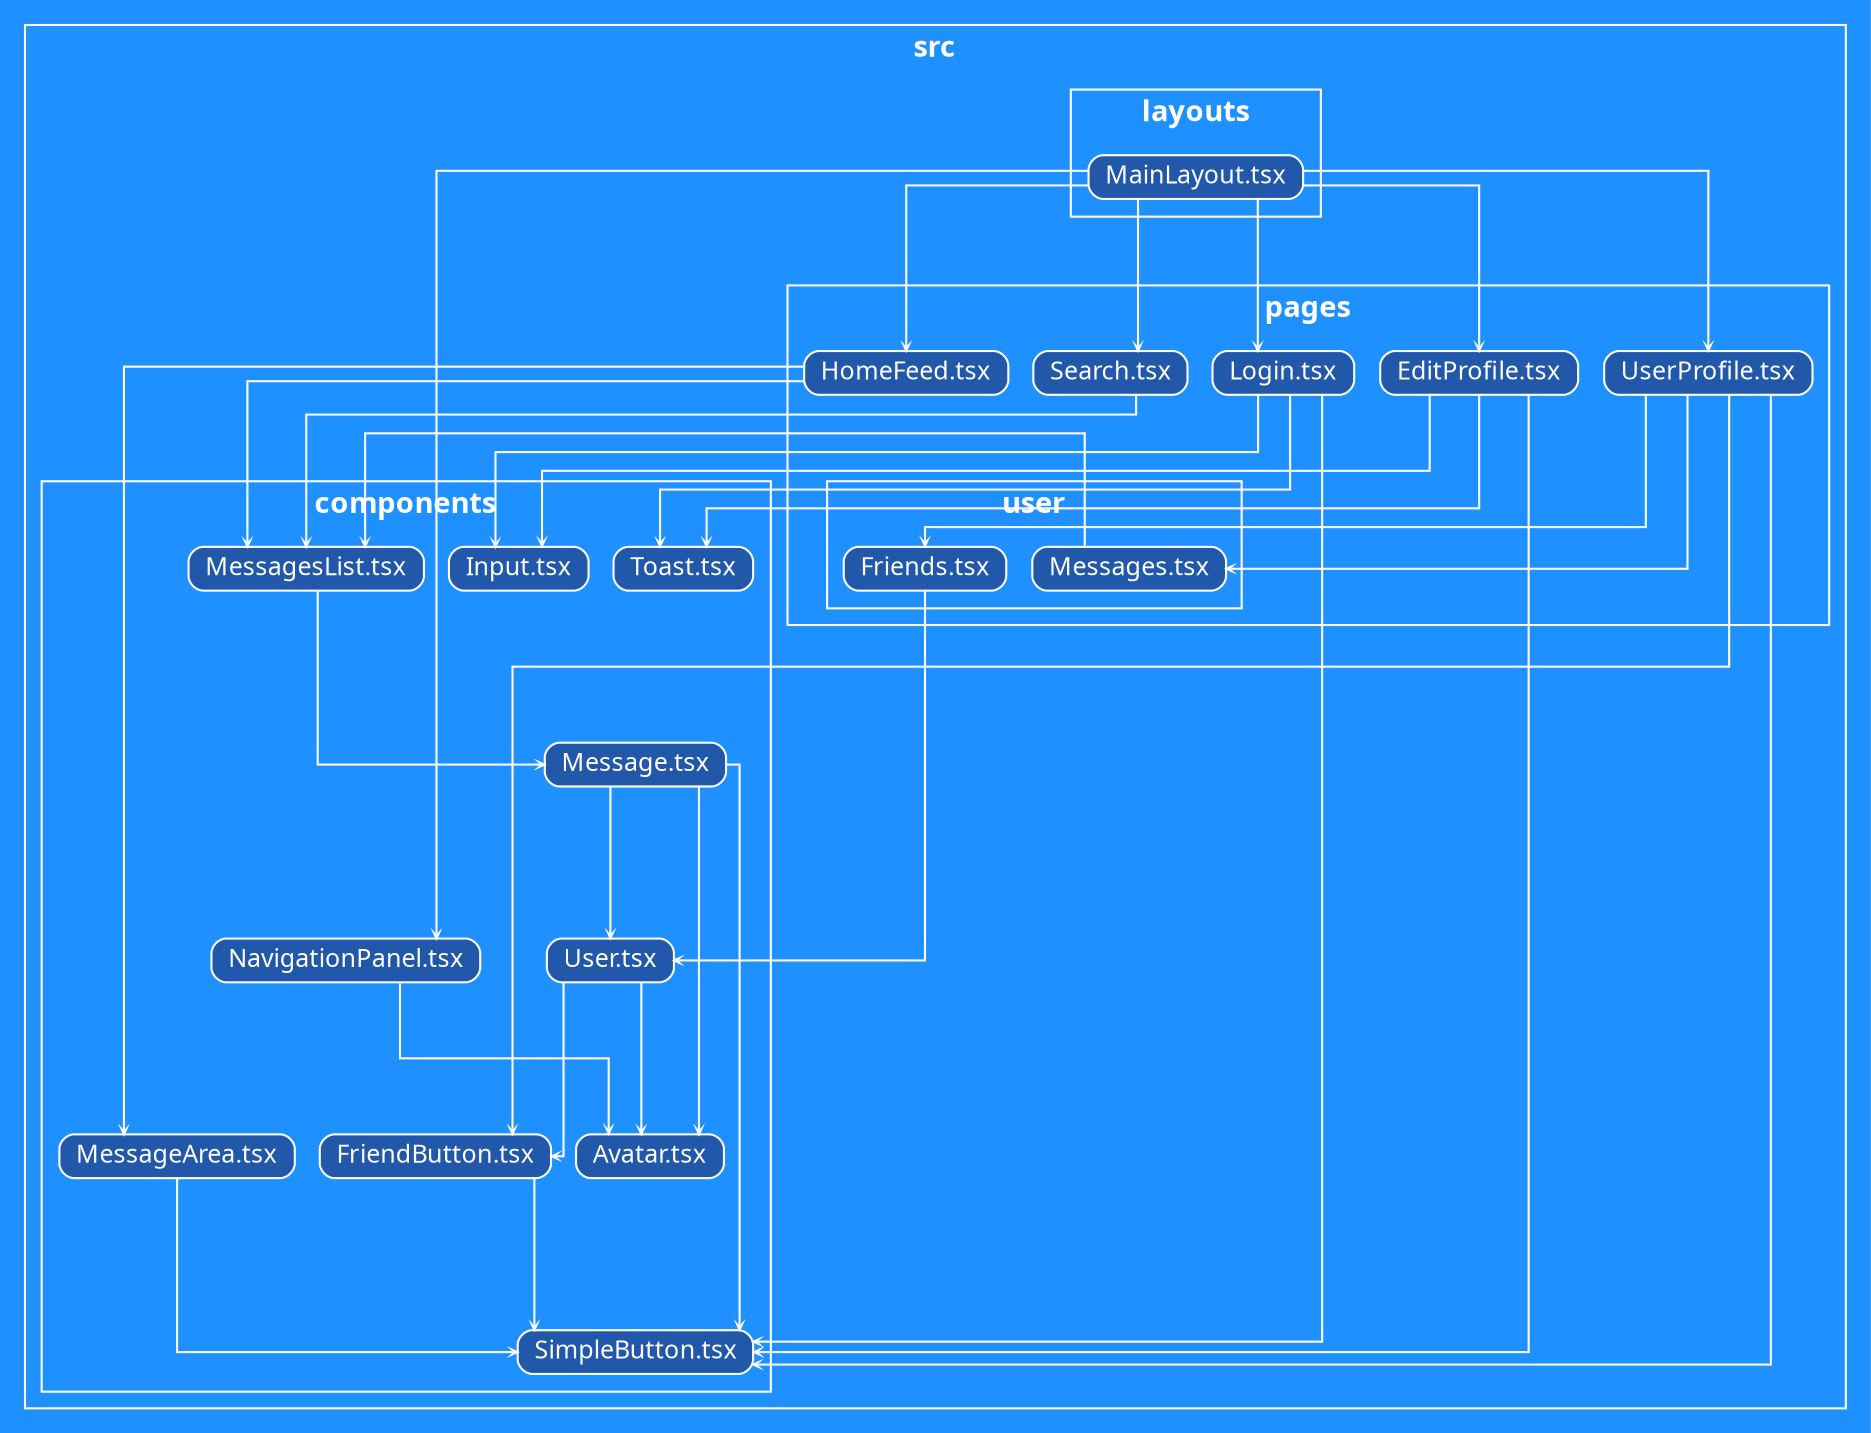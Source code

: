strict digraph "client-graph" {
    ordering="out" rankdir="TB" splines="ortho" overlap="false" nodesep="0.16" ranksep="1" fontname="Fira Sans ExtraBold" fontsize="14" fillcolor="transparent" bgcolor="dodgerblue" color="white" fontcolor="white"
    node [shape="record" style="rounded, filled" height="0.2" color="white" fillcolor="#ffffff33" fontcolor="white" fontname="Fira Sans" fontsize="12" ]
    edge [arrowhead="vee" arrowsize="0.25" penwidth="1" color="white" fontname="Fira Sans" fontsize="10" fontcolor="white"]

    subgraph "cluster_src" {label="src" subgraph "cluster_src/components" {label="components" "src/components/Avatar.tsx" [label=<Avatar.tsx> tooltip="Avatar.tsx" URL="https://github.com/musikid/chwitter/blob/main/client/src/components/Avatar.tsx" fillcolor="#2258aa"] } }
    subgraph "cluster_src" {label="src" subgraph "cluster_src/components" {label="components" "src/components/FriendButton.tsx" [label=<FriendButton.tsx> tooltip="FriendButton.tsx" URL="https://github.com/musikid/chwitter/blob/main/client/src/components/FriendButton.tsx" fillcolor="#2258aa"] } }
    "src/components/FriendButton.tsx" -> "src/components/SimpleButton.tsx"
    subgraph "cluster_src" {label="src" subgraph "cluster_src/components" {label="components" "src/components/Input.tsx" [label=<Input.tsx> tooltip="Input.tsx" URL="https://github.com/musikid/chwitter/blob/main/client/src/components/Input.tsx" fillcolor="#2258aa"] } }
    subgraph "cluster_src" {label="src" subgraph "cluster_src/components" {label="components" "src/components/Message.tsx" [label=<Message.tsx> tooltip="Message.tsx" URL="https://github.com/musikid/chwitter/blob/main/client/src/components/Message.tsx" fillcolor="#2258aa"] } }
    "src/components/Message.tsx" -> "src/components/Avatar.tsx"
    "src/components/Message.tsx" -> "src/components/SimpleButton.tsx"
    "src/components/Message.tsx" -> "src/components/User.tsx"
    subgraph "cluster_src" {label="src" subgraph "cluster_src/components" {label="components" "src/components/MessageArea.tsx" [label=<MessageArea.tsx> tooltip="MessageArea.tsx" URL="https://github.com/musikid/chwitter/blob/main/client/src/components/MessageArea.tsx" fillcolor="#2258aa"] } }
    "src/components/MessageArea.tsx" -> "src/components/SimpleButton.tsx"
    subgraph "cluster_src" {label="src" subgraph "cluster_src/components" {label="components" "src/components/MessagesList.tsx" [label=<MessagesList.tsx> tooltip="MessagesList.tsx" URL="https://github.com/musikid/chwitter/blob/main/client/src/components/MessagesList.tsx" fillcolor="#2258aa"] } }
    "src/components/MessagesList.tsx" -> "src/components/Message.tsx"
    subgraph "cluster_src" {label="src" subgraph "cluster_src/components" {label="components" "src/components/NavigationPanel.tsx" [label=<NavigationPanel.tsx> tooltip="NavigationPanel.tsx" URL="https://github.com/musikid/chwitter/blob/main/client/src/components/NavigationPanel.tsx" fillcolor="#2258aa"] } }
    "src/components/NavigationPanel.tsx" -> "src/components/Avatar.tsx"
    subgraph "cluster_src" {label="src" subgraph "cluster_src/components" {label="components" "src/components/SimpleButton.tsx" [label=<SimpleButton.tsx> tooltip="SimpleButton.tsx" URL="https://github.com/musikid/chwitter/blob/main/client/src/components/SimpleButton.tsx" fillcolor="#2258aa"] } }
    subgraph "cluster_src" {label="src" subgraph "cluster_src/components" {label="components" "src/components/Toast.tsx" [label=<Toast.tsx> tooltip="Toast.tsx" URL="https://github.com/musikid/chwitter/blob/main/client/src/components/Toast.tsx" fillcolor="#2258aa"] } }
    subgraph "cluster_src" {label="src" subgraph "cluster_src/components" {label="components" "src/components/User.tsx" [label=<User.tsx> tooltip="User.tsx" URL="https://github.com/musikid/chwitter/blob/main/client/src/components/User.tsx" fillcolor="#2258aa"] } }
    "src/components/User.tsx" -> "src/components/Avatar.tsx"
    "src/components/User.tsx" -> "src/components/FriendButton.tsx"
    subgraph "cluster_src" {label="src" subgraph "cluster_src/layouts" {label="layouts" "src/layouts/MainLayout.tsx" [label=<MainLayout.tsx> tooltip="MainLayout.tsx" URL="https://github.com/musikid/chwitter/blob/main/client/src/layouts/MainLayout.tsx" fillcolor="#2258aa"] } }
    "src/layouts/MainLayout.tsx" -> "src/components/NavigationPanel.tsx"
    "src/layouts/MainLayout.tsx" -> "src/pages/EditProfile.tsx"
    "src/layouts/MainLayout.tsx" -> "src/pages/HomeFeed.tsx"
    "src/layouts/MainLayout.tsx" -> "src/pages/Login.tsx"
    "src/layouts/MainLayout.tsx" -> "src/pages/Search.tsx"
    "src/layouts/MainLayout.tsx" -> "src/pages/UserProfile.tsx"
    subgraph "cluster_src" {label="src" subgraph "cluster_src/pages" {label="pages" "src/pages/EditProfile.tsx" [label=<EditProfile.tsx> tooltip="EditProfile.tsx" URL="https://github.com/musikid/chwitter/blob/main/client/src/pages/EditProfile.tsx" fillcolor="#2258aa"] } }
    "src/pages/EditProfile.tsx" -> "src/components/Input.tsx"
    "src/pages/EditProfile.tsx" -> "src/components/SimpleButton.tsx"
    "src/pages/EditProfile.tsx" -> "src/components/Toast.tsx"
    subgraph "cluster_src" {label="src" subgraph "cluster_src/pages" {label="pages" "src/pages/HomeFeed.tsx" [label=<HomeFeed.tsx> tooltip="HomeFeed.tsx" URL="https://github.com/musikid/chwitter/blob/main/client/src/pages/HomeFeed.tsx" fillcolor="#2258aa"] } }
    "src/pages/HomeFeed.tsx" -> "src/components/MessageArea.tsx"
    "src/pages/HomeFeed.tsx" -> "src/components/MessagesList.tsx"
    subgraph "cluster_src" {label="src" subgraph "cluster_src/pages" {label="pages" "src/pages/Login.tsx" [label=<Login.tsx> tooltip="Login.tsx" URL="https://github.com/musikid/chwitter/blob/main/client/src/pages/Login.tsx" fillcolor="#2258aa"] } }
    "src/pages/Login.tsx" -> "src/components/Input.tsx"
    "src/pages/Login.tsx" -> "src/components/SimpleButton.tsx"
    "src/pages/Login.tsx" -> "src/components/Toast.tsx"
    subgraph "cluster_src" {label="src" subgraph "cluster_src/pages" {label="pages" "src/pages/Search.tsx" [label=<Search.tsx> tooltip="Search.tsx" URL="https://github.com/musikid/chwitter/blob/main/client/src/pages/Search.tsx" fillcolor="#2258aa"] } }
    "src/pages/Search.tsx" -> "src/components/MessagesList.tsx"
    subgraph "cluster_src" {label="src" subgraph "cluster_src/pages" {label="pages" "src/pages/UserProfile.tsx" [label=<UserProfile.tsx> tooltip="UserProfile.tsx" URL="https://github.com/musikid/chwitter/blob/main/client/src/pages/UserProfile.tsx" fillcolor="#2258aa"] } }
    "src/pages/UserProfile.tsx" -> "src/components/FriendButton.tsx"
    "src/pages/UserProfile.tsx" -> "src/components/SimpleButton.tsx"
    "src/pages/UserProfile.tsx" -> "src/pages/user/Friends.tsx"
    "src/pages/UserProfile.tsx" -> "src/pages/user/Messages.tsx"
    subgraph "cluster_src" {label="src" subgraph "cluster_src/pages" {label="pages" subgraph "cluster_src/pages/user" {label="user" "src/pages/user/Friends.tsx" [label=<Friends.tsx> tooltip="Friends.tsx" URL="https://github.com/musikid/chwitter/blob/main/client/src/pages/user/Friends.tsx" fillcolor="#2258aa"] } } }
    "src/pages/user/Friends.tsx" -> "src/components/User.tsx"
    subgraph "cluster_src" {label="src" subgraph "cluster_src/pages" {label="pages" subgraph "cluster_src/pages/user" {label="user" "src/pages/user/Messages.tsx" [label=<Messages.tsx> tooltip="Messages.tsx" URL="https://github.com/musikid/chwitter/blob/main/client/src/pages/user/Messages.tsx" fillcolor="#2258aa"] } } }
    "src/pages/user/Messages.tsx" -> "src/components/MessagesList.tsx"
}
